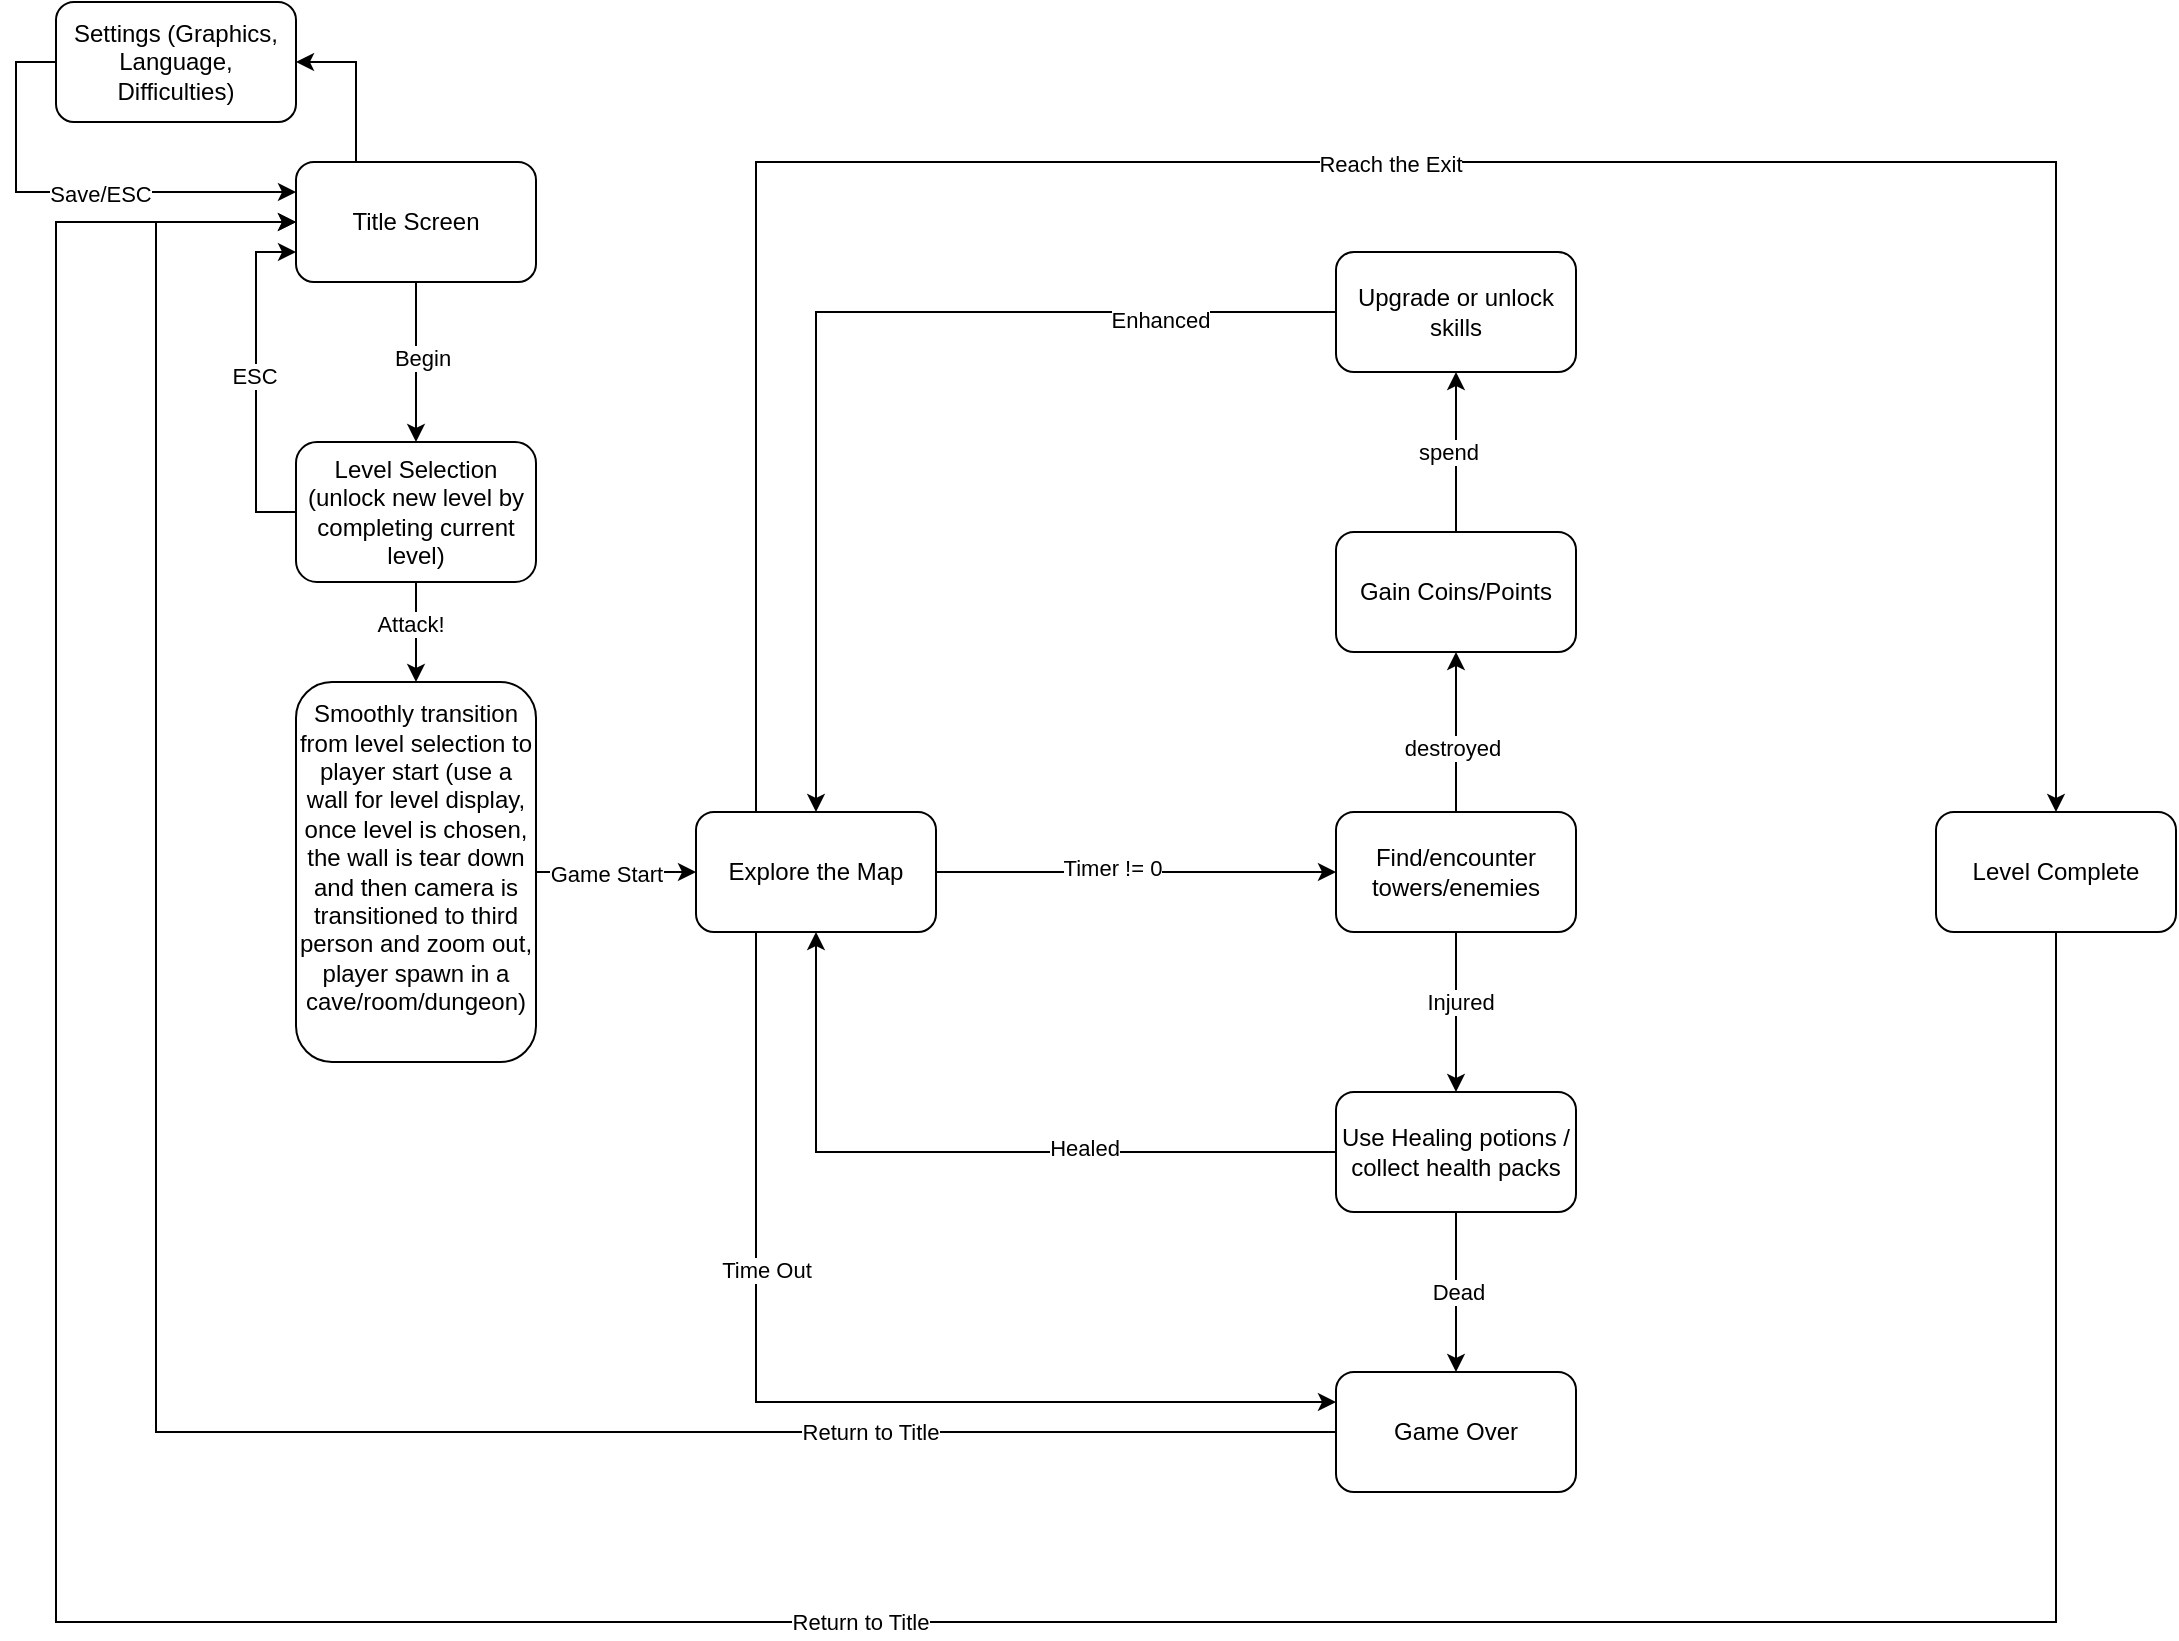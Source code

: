 <mxfile version="24.7.16">
  <diagram name="Page-1" id="rYuYCStadhXCLP9SaO74">
    <mxGraphModel dx="1670" dy="2045" grid="1" gridSize="10" guides="1" tooltips="1" connect="1" arrows="1" fold="1" page="1" pageScale="1" pageWidth="850" pageHeight="1100" math="0" shadow="0">
      <root>
        <mxCell id="0" />
        <mxCell id="1" parent="0" />
        <mxCell id="DvbZTr1sbasB1ZSRingH-4" value="" style="edgeStyle=orthogonalEdgeStyle;rounded=0;orthogonalLoop=1;jettySize=auto;html=1;entryX=1;entryY=0.5;entryDx=0;entryDy=0;exitX=0.25;exitY=0;exitDx=0;exitDy=0;" parent="1" source="DvbZTr1sbasB1ZSRingH-1" target="DvbZTr1sbasB1ZSRingH-3" edge="1">
          <mxGeometry relative="1" as="geometry" />
        </mxCell>
        <mxCell id="DvbZTr1sbasB1ZSRingH-7" value="" style="edgeStyle=orthogonalEdgeStyle;rounded=0;orthogonalLoop=1;jettySize=auto;html=1;" parent="1" source="DvbZTr1sbasB1ZSRingH-1" target="DvbZTr1sbasB1ZSRingH-6" edge="1">
          <mxGeometry relative="1" as="geometry" />
        </mxCell>
        <mxCell id="A-0uA8nPq4QZAQ91zx8X-1" value="Begin" style="edgeLabel;html=1;align=center;verticalAlign=middle;resizable=0;points=[];" vertex="1" connectable="0" parent="DvbZTr1sbasB1ZSRingH-7">
          <mxGeometry x="-0.055" y="3" relative="1" as="geometry">
            <mxPoint as="offset" />
          </mxGeometry>
        </mxCell>
        <mxCell id="DvbZTr1sbasB1ZSRingH-1" value="Title Screen" style="rounded=1;whiteSpace=wrap;html=1;" parent="1" vertex="1">
          <mxGeometry x="150" y="-20" width="120" height="60" as="geometry" />
        </mxCell>
        <mxCell id="DvbZTr1sbasB1ZSRingH-5" style="edgeStyle=orthogonalEdgeStyle;rounded=0;orthogonalLoop=1;jettySize=auto;html=1;exitX=0;exitY=0.5;exitDx=0;exitDy=0;entryX=0;entryY=0.25;entryDx=0;entryDy=0;" parent="1" source="DvbZTr1sbasB1ZSRingH-3" target="DvbZTr1sbasB1ZSRingH-1" edge="1">
          <mxGeometry relative="1" as="geometry" />
        </mxCell>
        <mxCell id="DvbZTr1sbasB1ZSRingH-10" value="Save/ESC" style="edgeLabel;html=1;align=center;verticalAlign=middle;resizable=0;points=[];" parent="DvbZTr1sbasB1ZSRingH-5" vertex="1" connectable="0">
          <mxGeometry x="0.127" y="-1" relative="1" as="geometry">
            <mxPoint as="offset" />
          </mxGeometry>
        </mxCell>
        <mxCell id="DvbZTr1sbasB1ZSRingH-3" value="Settings (Graphics, Language, Difficulties)" style="rounded=1;whiteSpace=wrap;html=1;" parent="1" vertex="1">
          <mxGeometry x="30" y="-100" width="120" height="60" as="geometry" />
        </mxCell>
        <mxCell id="sWjKvFemMA6WNyiepZkH-3" style="edgeStyle=orthogonalEdgeStyle;rounded=0;orthogonalLoop=1;jettySize=auto;html=1;exitX=0.5;exitY=1;exitDx=0;exitDy=0;" parent="1" source="DvbZTr1sbasB1ZSRingH-6" target="sWjKvFemMA6WNyiepZkH-1" edge="1">
          <mxGeometry relative="1" as="geometry" />
        </mxCell>
        <mxCell id="A-0uA8nPq4QZAQ91zx8X-3" value="Attack!" style="edgeLabel;html=1;align=center;verticalAlign=middle;resizable=0;points=[];" vertex="1" connectable="0" parent="sWjKvFemMA6WNyiepZkH-3">
          <mxGeometry x="-0.168" y="-3" relative="1" as="geometry">
            <mxPoint as="offset" />
          </mxGeometry>
        </mxCell>
        <mxCell id="A-0uA8nPq4QZAQ91zx8X-22" style="edgeStyle=orthogonalEdgeStyle;rounded=0;orthogonalLoop=1;jettySize=auto;html=1;entryX=0;entryY=0.75;entryDx=0;entryDy=0;" edge="1" parent="1" source="DvbZTr1sbasB1ZSRingH-6" target="DvbZTr1sbasB1ZSRingH-1">
          <mxGeometry relative="1" as="geometry">
            <Array as="points">
              <mxPoint x="130" y="155" />
              <mxPoint x="130" y="25" />
            </Array>
          </mxGeometry>
        </mxCell>
        <mxCell id="A-0uA8nPq4QZAQ91zx8X-23" value="ESC" style="edgeLabel;html=1;align=center;verticalAlign=middle;resizable=0;points=[];" vertex="1" connectable="0" parent="A-0uA8nPq4QZAQ91zx8X-22">
          <mxGeometry x="0.043" y="1" relative="1" as="geometry">
            <mxPoint as="offset" />
          </mxGeometry>
        </mxCell>
        <mxCell id="DvbZTr1sbasB1ZSRingH-6" value="Level Selection&lt;br&gt;(unlock new level by completing current level)" style="rounded=1;whiteSpace=wrap;html=1;" parent="1" vertex="1">
          <mxGeometry x="150" y="120" width="120" height="70" as="geometry" />
        </mxCell>
        <mxCell id="A-0uA8nPq4QZAQ91zx8X-6" value="" style="edgeStyle=orthogonalEdgeStyle;rounded=0;orthogonalLoop=1;jettySize=auto;html=1;" edge="1" parent="1" source="sWjKvFemMA6WNyiepZkH-1" target="A-0uA8nPq4QZAQ91zx8X-5">
          <mxGeometry relative="1" as="geometry" />
        </mxCell>
        <mxCell id="A-0uA8nPq4QZAQ91zx8X-45" value="Game Start" style="edgeLabel;html=1;align=center;verticalAlign=middle;resizable=0;points=[];" vertex="1" connectable="0" parent="A-0uA8nPq4QZAQ91zx8X-6">
          <mxGeometry x="-0.142" y="-1" relative="1" as="geometry">
            <mxPoint as="offset" />
          </mxGeometry>
        </mxCell>
        <mxCell id="sWjKvFemMA6WNyiepZkH-1" value="Smoothly transition from level selection to player start (use a wall for level display, once level is chosen, the wall is tear down and then camera is transitioned to third person and zoom out, player spawn in a cave/room/dungeon)&lt;div&gt;&lt;br&gt;&lt;/div&gt;" style="whiteSpace=wrap;html=1;rounded=1;" parent="1" vertex="1">
          <mxGeometry x="150" y="240" width="120" height="190" as="geometry" />
        </mxCell>
        <mxCell id="A-0uA8nPq4QZAQ91zx8X-8" value="" style="edgeStyle=orthogonalEdgeStyle;rounded=0;orthogonalLoop=1;jettySize=auto;html=1;" edge="1" parent="1" source="A-0uA8nPq4QZAQ91zx8X-5" target="A-0uA8nPq4QZAQ91zx8X-7">
          <mxGeometry relative="1" as="geometry" />
        </mxCell>
        <mxCell id="A-0uA8nPq4QZAQ91zx8X-35" value="Timer != 0" style="edgeLabel;html=1;align=center;verticalAlign=middle;resizable=0;points=[];" vertex="1" connectable="0" parent="A-0uA8nPq4QZAQ91zx8X-8">
          <mxGeometry x="-0.124" y="2" relative="1" as="geometry">
            <mxPoint as="offset" />
          </mxGeometry>
        </mxCell>
        <mxCell id="A-0uA8nPq4QZAQ91zx8X-36" style="edgeStyle=orthogonalEdgeStyle;rounded=0;orthogonalLoop=1;jettySize=auto;html=1;exitX=0.25;exitY=1;exitDx=0;exitDy=0;entryX=0;entryY=0.25;entryDx=0;entryDy=0;" edge="1" parent="1" source="A-0uA8nPq4QZAQ91zx8X-5" target="A-0uA8nPq4QZAQ91zx8X-19">
          <mxGeometry relative="1" as="geometry" />
        </mxCell>
        <mxCell id="A-0uA8nPq4QZAQ91zx8X-37" value="Time Out" style="edgeLabel;html=1;align=center;verticalAlign=middle;resizable=0;points=[];" vertex="1" connectable="0" parent="A-0uA8nPq4QZAQ91zx8X-36">
          <mxGeometry x="-0.359" y="5" relative="1" as="geometry">
            <mxPoint as="offset" />
          </mxGeometry>
        </mxCell>
        <mxCell id="A-0uA8nPq4QZAQ91zx8X-41" style="edgeStyle=orthogonalEdgeStyle;rounded=0;orthogonalLoop=1;jettySize=auto;html=1;exitX=0.25;exitY=0;exitDx=0;exitDy=0;entryX=0.5;entryY=0;entryDx=0;entryDy=0;" edge="1" parent="1" source="A-0uA8nPq4QZAQ91zx8X-5" target="A-0uA8nPq4QZAQ91zx8X-40">
          <mxGeometry relative="1" as="geometry">
            <Array as="points">
              <mxPoint x="380" y="-20" />
              <mxPoint x="1030" y="-20" />
            </Array>
          </mxGeometry>
        </mxCell>
        <mxCell id="A-0uA8nPq4QZAQ91zx8X-42" value="Reach the Exit" style="edgeLabel;html=1;align=center;verticalAlign=middle;resizable=0;points=[];" vertex="1" connectable="0" parent="A-0uA8nPq4QZAQ91zx8X-41">
          <mxGeometry x="-0.015" y="-1" relative="1" as="geometry">
            <mxPoint x="1" as="offset" />
          </mxGeometry>
        </mxCell>
        <mxCell id="A-0uA8nPq4QZAQ91zx8X-5" value="Explore the Map" style="whiteSpace=wrap;html=1;rounded=1;" vertex="1" parent="1">
          <mxGeometry x="350" y="305" width="120" height="60" as="geometry" />
        </mxCell>
        <mxCell id="A-0uA8nPq4QZAQ91zx8X-10" value="" style="edgeStyle=orthogonalEdgeStyle;rounded=0;orthogonalLoop=1;jettySize=auto;html=1;" edge="1" parent="1" source="A-0uA8nPq4QZAQ91zx8X-7" target="A-0uA8nPq4QZAQ91zx8X-9">
          <mxGeometry relative="1" as="geometry" />
        </mxCell>
        <mxCell id="A-0uA8nPq4QZAQ91zx8X-11" value="destroyed" style="edgeLabel;html=1;align=center;verticalAlign=middle;resizable=0;points=[];" vertex="1" connectable="0" parent="A-0uA8nPq4QZAQ91zx8X-10">
          <mxGeometry x="-0.205" y="2" relative="1" as="geometry">
            <mxPoint as="offset" />
          </mxGeometry>
        </mxCell>
        <mxCell id="A-0uA8nPq4QZAQ91zx8X-17" value="" style="edgeStyle=orthogonalEdgeStyle;rounded=0;orthogonalLoop=1;jettySize=auto;html=1;" edge="1" parent="1" source="A-0uA8nPq4QZAQ91zx8X-7" target="A-0uA8nPq4QZAQ91zx8X-16">
          <mxGeometry relative="1" as="geometry" />
        </mxCell>
        <mxCell id="A-0uA8nPq4QZAQ91zx8X-18" value="Injured" style="edgeLabel;html=1;align=center;verticalAlign=middle;resizable=0;points=[];" vertex="1" connectable="0" parent="A-0uA8nPq4QZAQ91zx8X-17">
          <mxGeometry x="-0.125" y="2" relative="1" as="geometry">
            <mxPoint as="offset" />
          </mxGeometry>
        </mxCell>
        <mxCell id="A-0uA8nPq4QZAQ91zx8X-7" value="Find/encounter towers/enemies" style="whiteSpace=wrap;html=1;rounded=1;" vertex="1" parent="1">
          <mxGeometry x="670" y="305" width="120" height="60" as="geometry" />
        </mxCell>
        <mxCell id="A-0uA8nPq4QZAQ91zx8X-14" value="" style="edgeStyle=orthogonalEdgeStyle;rounded=0;orthogonalLoop=1;jettySize=auto;html=1;" edge="1" parent="1" source="A-0uA8nPq4QZAQ91zx8X-9" target="A-0uA8nPq4QZAQ91zx8X-13">
          <mxGeometry relative="1" as="geometry" />
        </mxCell>
        <mxCell id="A-0uA8nPq4QZAQ91zx8X-15" value="spend" style="edgeLabel;html=1;align=center;verticalAlign=middle;resizable=0;points=[];" vertex="1" connectable="0" parent="A-0uA8nPq4QZAQ91zx8X-14">
          <mxGeometry x="-0.005" y="4" relative="1" as="geometry">
            <mxPoint as="offset" />
          </mxGeometry>
        </mxCell>
        <mxCell id="A-0uA8nPq4QZAQ91zx8X-9" value="Gain Coins/Points" style="whiteSpace=wrap;html=1;rounded=1;" vertex="1" parent="1">
          <mxGeometry x="670" y="165" width="120" height="60" as="geometry" />
        </mxCell>
        <mxCell id="A-0uA8nPq4QZAQ91zx8X-31" style="edgeStyle=orthogonalEdgeStyle;rounded=0;orthogonalLoop=1;jettySize=auto;html=1;entryX=0.5;entryY=0;entryDx=0;entryDy=0;" edge="1" parent="1" source="A-0uA8nPq4QZAQ91zx8X-13" target="A-0uA8nPq4QZAQ91zx8X-5">
          <mxGeometry relative="1" as="geometry" />
        </mxCell>
        <mxCell id="A-0uA8nPq4QZAQ91zx8X-33" value="Enhanced" style="edgeLabel;html=1;align=center;verticalAlign=middle;resizable=0;points=[];" vertex="1" connectable="0" parent="A-0uA8nPq4QZAQ91zx8X-31">
          <mxGeometry x="-0.652" y="4" relative="1" as="geometry">
            <mxPoint as="offset" />
          </mxGeometry>
        </mxCell>
        <mxCell id="A-0uA8nPq4QZAQ91zx8X-13" value="Upgrade or unlock skills" style="whiteSpace=wrap;html=1;rounded=1;" vertex="1" parent="1">
          <mxGeometry x="670" y="25" width="120" height="60" as="geometry" />
        </mxCell>
        <mxCell id="A-0uA8nPq4QZAQ91zx8X-20" value="" style="edgeStyle=orthogonalEdgeStyle;rounded=0;orthogonalLoop=1;jettySize=auto;html=1;" edge="1" parent="1" source="A-0uA8nPq4QZAQ91zx8X-16" target="A-0uA8nPq4QZAQ91zx8X-19">
          <mxGeometry relative="1" as="geometry" />
        </mxCell>
        <mxCell id="A-0uA8nPq4QZAQ91zx8X-21" value="Dead" style="edgeLabel;html=1;align=center;verticalAlign=middle;resizable=0;points=[];" vertex="1" connectable="0" parent="A-0uA8nPq4QZAQ91zx8X-20">
          <mxGeometry x="0.005" y="1" relative="1" as="geometry">
            <mxPoint as="offset" />
          </mxGeometry>
        </mxCell>
        <mxCell id="A-0uA8nPq4QZAQ91zx8X-30" value="" style="edgeStyle=orthogonalEdgeStyle;rounded=0;orthogonalLoop=1;jettySize=auto;html=1;entryX=0.5;entryY=1;entryDx=0;entryDy=0;" edge="1" parent="1" source="A-0uA8nPq4QZAQ91zx8X-16" target="A-0uA8nPq4QZAQ91zx8X-5">
          <mxGeometry relative="1" as="geometry" />
        </mxCell>
        <mxCell id="A-0uA8nPq4QZAQ91zx8X-32" value="Healed" style="edgeLabel;html=1;align=center;verticalAlign=middle;resizable=0;points=[];" vertex="1" connectable="0" parent="A-0uA8nPq4QZAQ91zx8X-30">
          <mxGeometry x="-0.319" y="-2" relative="1" as="geometry">
            <mxPoint as="offset" />
          </mxGeometry>
        </mxCell>
        <mxCell id="A-0uA8nPq4QZAQ91zx8X-16" value="Use Healing potions / collect health packs" style="whiteSpace=wrap;html=1;rounded=1;" vertex="1" parent="1">
          <mxGeometry x="670" y="445" width="120" height="60" as="geometry" />
        </mxCell>
        <mxCell id="A-0uA8nPq4QZAQ91zx8X-24" style="edgeStyle=orthogonalEdgeStyle;rounded=0;orthogonalLoop=1;jettySize=auto;html=1;entryX=0;entryY=0.5;entryDx=0;entryDy=0;" edge="1" parent="1" source="A-0uA8nPq4QZAQ91zx8X-19" target="DvbZTr1sbasB1ZSRingH-1">
          <mxGeometry relative="1" as="geometry">
            <Array as="points">
              <mxPoint x="80" y="615" />
              <mxPoint x="80" y="10" />
            </Array>
          </mxGeometry>
        </mxCell>
        <mxCell id="A-0uA8nPq4QZAQ91zx8X-25" value="Return to Title" style="edgeLabel;html=1;align=center;verticalAlign=middle;resizable=0;points=[];" vertex="1" connectable="0" parent="A-0uA8nPq4QZAQ91zx8X-24">
          <mxGeometry x="-0.631" relative="1" as="geometry">
            <mxPoint as="offset" />
          </mxGeometry>
        </mxCell>
        <mxCell id="A-0uA8nPq4QZAQ91zx8X-19" value="Game Over" style="whiteSpace=wrap;html=1;rounded=1;" vertex="1" parent="1">
          <mxGeometry x="670" y="585" width="120" height="60" as="geometry" />
        </mxCell>
        <mxCell id="A-0uA8nPq4QZAQ91zx8X-43" style="edgeStyle=orthogonalEdgeStyle;rounded=0;orthogonalLoop=1;jettySize=auto;html=1;entryX=0;entryY=0.5;entryDx=0;entryDy=0;" edge="1" parent="1" source="A-0uA8nPq4QZAQ91zx8X-40" target="DvbZTr1sbasB1ZSRingH-1">
          <mxGeometry relative="1" as="geometry">
            <mxPoint x="330.0" y="620" as="targetPoint" />
            <Array as="points">
              <mxPoint x="1030" y="710" />
              <mxPoint x="30" y="710" />
              <mxPoint x="30" y="10" />
            </Array>
          </mxGeometry>
        </mxCell>
        <mxCell id="A-0uA8nPq4QZAQ91zx8X-44" value="Return to Title" style="edgeLabel;html=1;align=center;verticalAlign=middle;resizable=0;points=[];" vertex="1" connectable="0" parent="A-0uA8nPq4QZAQ91zx8X-43">
          <mxGeometry x="-0.129" relative="1" as="geometry">
            <mxPoint as="offset" />
          </mxGeometry>
        </mxCell>
        <mxCell id="A-0uA8nPq4QZAQ91zx8X-40" value="Level Complete" style="whiteSpace=wrap;html=1;rounded=1;" vertex="1" parent="1">
          <mxGeometry x="970" y="305" width="120" height="60" as="geometry" />
        </mxCell>
      </root>
    </mxGraphModel>
  </diagram>
</mxfile>
